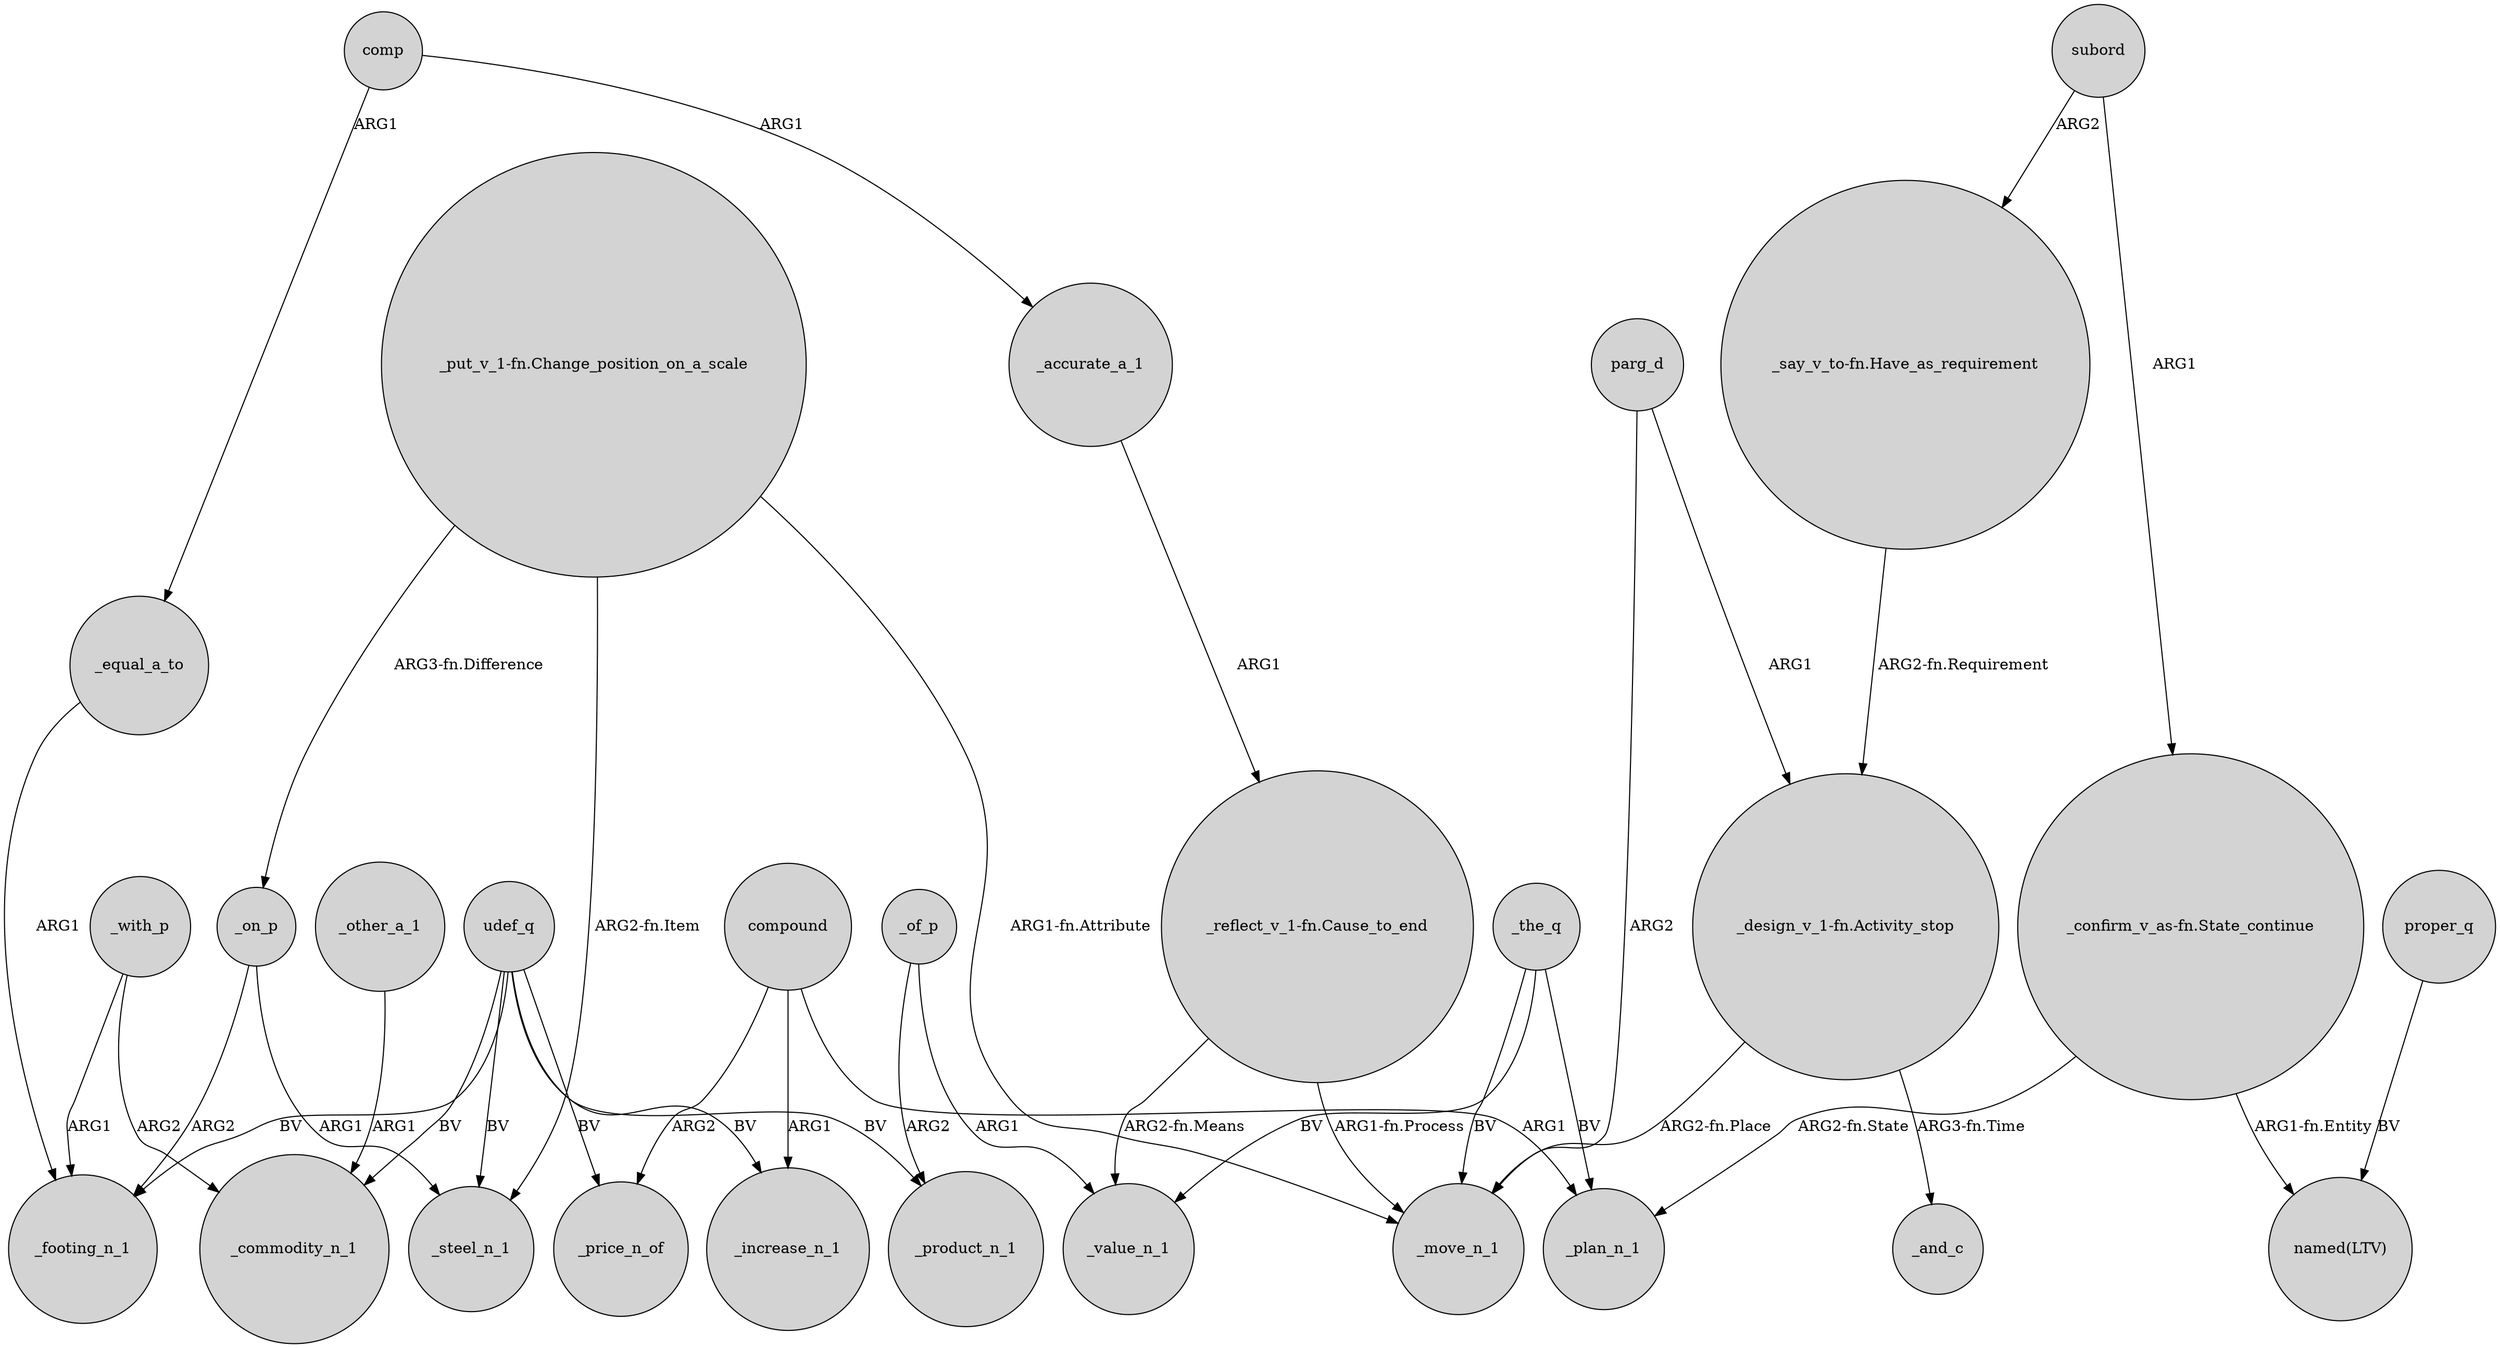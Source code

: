 digraph {
	node [shape=circle style=filled]
	"_put_v_1-fn.Change_position_on_a_scale" -> _on_p [label="ARG3-fn.Difference"]
	udef_q -> _footing_n_1 [label=BV]
	"_design_v_1-fn.Activity_stop" -> _and_c [label="ARG3-fn.Time"]
	compound -> _increase_n_1 [label=ARG1]
	"_reflect_v_1-fn.Cause_to_end" -> _value_n_1 [label="ARG2-fn.Means"]
	comp -> _accurate_a_1 [label=ARG1]
	udef_q -> _commodity_n_1 [label=BV]
	"_put_v_1-fn.Change_position_on_a_scale" -> _move_n_1 [label="ARG1-fn.Attribute"]
	udef_q -> _price_n_of [label=BV]
	comp -> _equal_a_to [label=ARG1]
	udef_q -> _product_n_1 [label=BV]
	udef_q -> _increase_n_1 [label=BV]
	_equal_a_to -> _footing_n_1 [label=ARG1]
	_other_a_1 -> _commodity_n_1 [label=ARG1]
	_of_p -> _product_n_1 [label=ARG2]
	"_confirm_v_as-fn.State_continue" -> _plan_n_1 [label="ARG2-fn.State"]
	proper_q -> "named(LTV)" [label=BV]
	udef_q -> _steel_n_1 [label=BV]
	parg_d -> "_design_v_1-fn.Activity_stop" [label=ARG1]
	"_design_v_1-fn.Activity_stop" -> _move_n_1 [label="ARG2-fn.Place"]
	compound -> _price_n_of [label=ARG2]
	_on_p -> _footing_n_1 [label=ARG2]
	_with_p -> _footing_n_1 [label=ARG1]
	_on_p -> _steel_n_1 [label=ARG1]
	"_reflect_v_1-fn.Cause_to_end" -> _move_n_1 [label="ARG1-fn.Process"]
	_the_q -> _value_n_1 [label=BV]
	_of_p -> _value_n_1 [label=ARG1]
	subord -> "_say_v_to-fn.Have_as_requirement" [label=ARG2]
	"_confirm_v_as-fn.State_continue" -> "named(LTV)" [label="ARG1-fn.Entity"]
	parg_d -> _move_n_1 [label=ARG2]
	_accurate_a_1 -> "_reflect_v_1-fn.Cause_to_end" [label=ARG1]
	compound -> _plan_n_1 [label=ARG1]
	_with_p -> _commodity_n_1 [label=ARG2]
	_the_q -> _plan_n_1 [label=BV]
	"_say_v_to-fn.Have_as_requirement" -> "_design_v_1-fn.Activity_stop" [label="ARG2-fn.Requirement"]
	"_put_v_1-fn.Change_position_on_a_scale" -> _steel_n_1 [label="ARG2-fn.Item"]
	_the_q -> _move_n_1 [label=BV]
	subord -> "_confirm_v_as-fn.State_continue" [label=ARG1]
}
